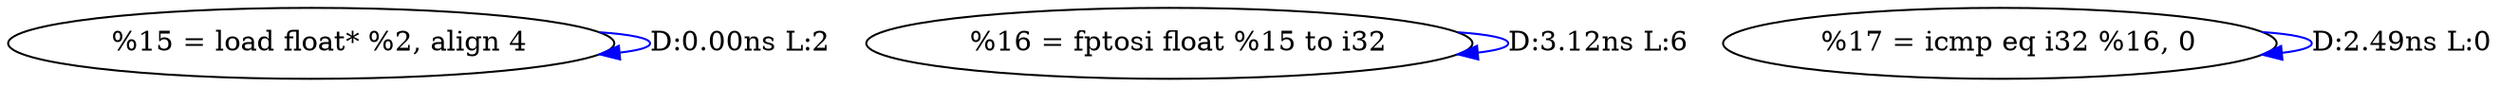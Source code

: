 digraph {
Node0x2c91840[label="  %15 = load float* %2, align 4"];
Node0x2c91840 -> Node0x2c91840[label="D:0.00ns L:2",color=blue];
Node0x2c91920[label="  %16 = fptosi float %15 to i32"];
Node0x2c91920 -> Node0x2c91920[label="D:3.12ns L:6",color=blue];
Node0x2c91a00[label="  %17 = icmp eq i32 %16, 0"];
Node0x2c91a00 -> Node0x2c91a00[label="D:2.49ns L:0",color=blue];
}
